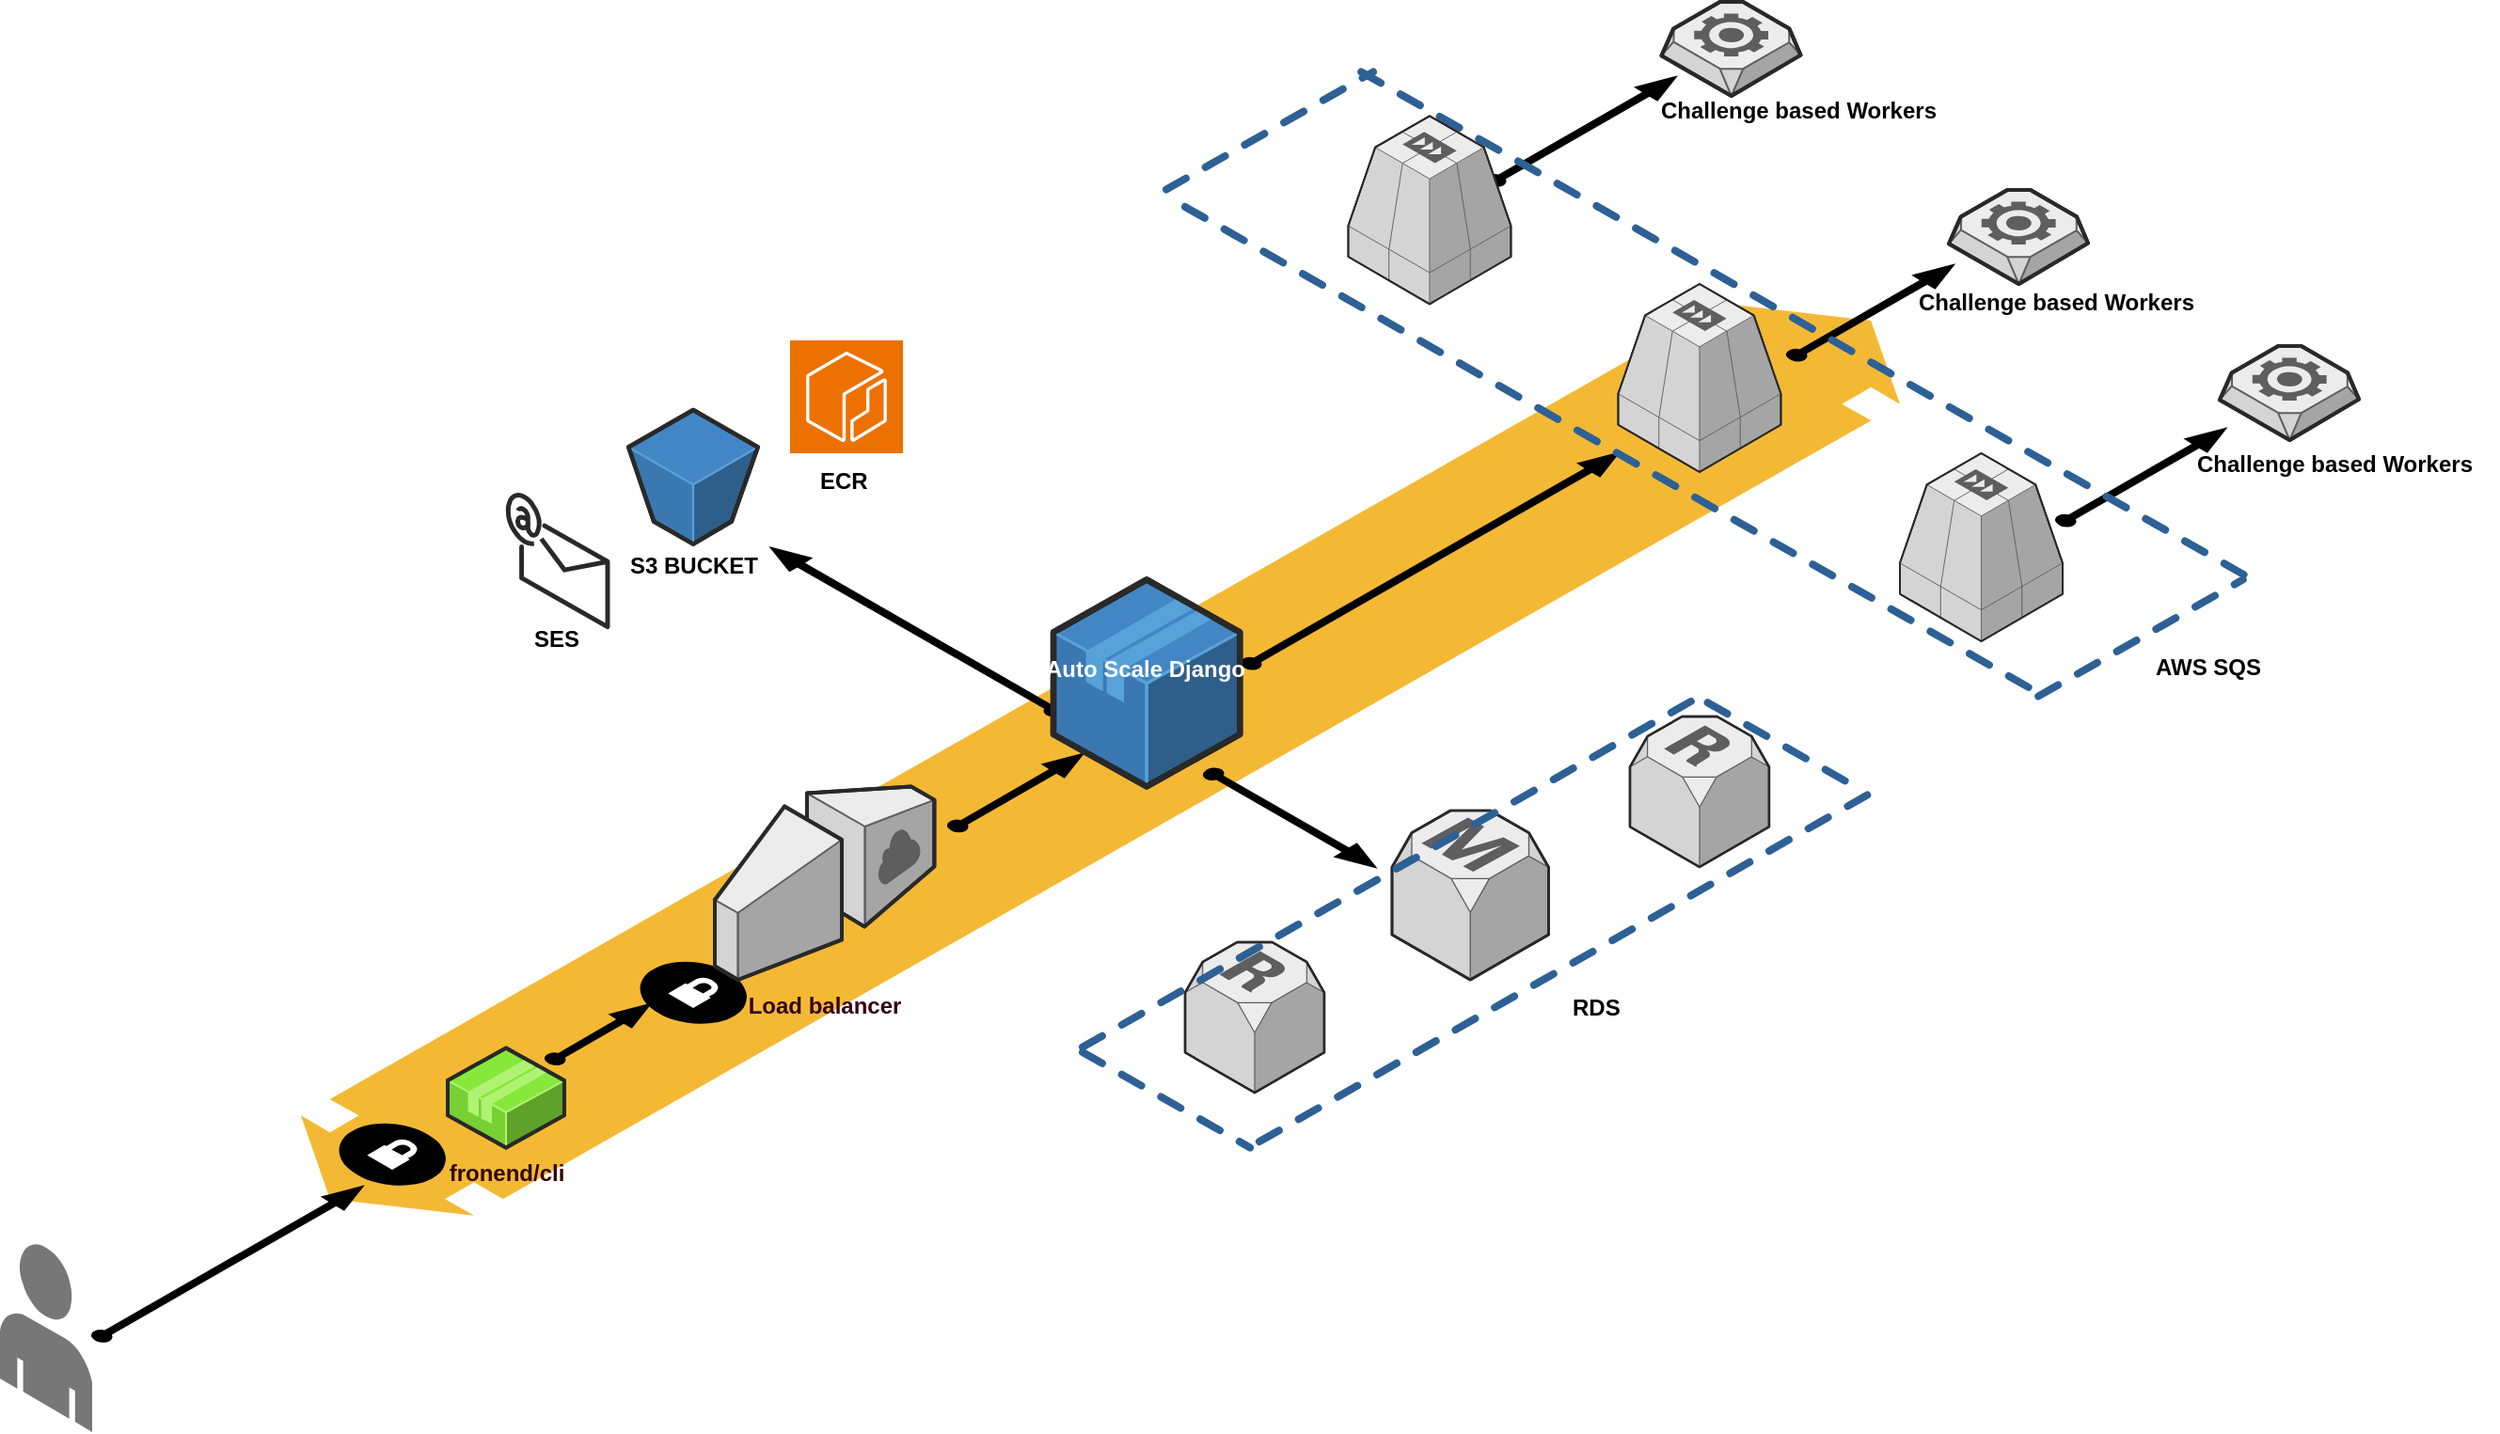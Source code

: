 <mxfile version="22.1.16" type="github">
  <diagram name="Page-1" id="aaaa8250-4180-3840-79b5-4cada1eebb92">
    <mxGraphModel dx="1434" dy="818" grid="1" gridSize="10" guides="1" tooltips="1" connect="1" arrows="1" fold="1" page="1" pageScale="1" pageWidth="1920" pageHeight="1200" background="none" math="0" shadow="0">
      <root>
        <mxCell id="0" />
        <mxCell id="1" parent="0" />
        <mxCell id="L3lj_wClFnJjA9AVwsPd-24" value="" style="verticalLabelPosition=bottom;html=1;verticalAlign=top;strokeWidth=1;dashed=0;shape=mxgraph.aws3d.flatDoubleEdge;fillColor=#000000;aspect=fixed;rounded=1;shadow=0;comic=0;fontFamily=Verdana;fontSize=12;flipV=1;" parent="1" vertex="1">
          <mxGeometry x="300" y="460.68" width="850" height="484.68" as="geometry" />
        </mxCell>
        <mxCell id="L3lj_wClFnJjA9AVwsPd-4" value="" style="verticalLabelPosition=bottom;html=1;verticalAlign=top;strokeWidth=1;align=center;outlineConnect=0;dashed=0;outlineConnect=0;shape=mxgraph.aws3d.end_user;strokeColor=none;fillColor=#777777;aspect=fixed;" parent="1" vertex="1">
          <mxGeometry x="140" y="960" width="49" height="100.46" as="geometry" />
        </mxCell>
        <mxCell id="L3lj_wClFnJjA9AVwsPd-9" value="" style="verticalLabelPosition=bottom;html=1;verticalAlign=top;strokeWidth=1;align=center;outlineConnect=0;dashed=0;outlineConnect=0;shape=mxgraph.aws3d.s3Bucket;fillColor=#4286c5;strokeColor=#57A2D8;aspect=fixed;" parent="1" vertex="1">
          <mxGeometry x="474.13" y="517" width="68.74" height="71.31" as="geometry" />
        </mxCell>
        <mxCell id="L3lj_wClFnJjA9AVwsPd-19" value="" style="verticalLabelPosition=bottom;html=1;verticalAlign=top;strokeWidth=1;align=center;outlineConnect=0;dashed=0;outlineConnect=0;shape=mxgraph.aws3d.secureConnection;fillColor=#000000;strokeColor=#ffffff;aspect=fixed;" parent="1" vertex="1">
          <mxGeometry x="480" y="810" width="57.0" height="34" as="geometry" />
        </mxCell>
        <mxCell id="L3lj_wClFnJjA9AVwsPd-20" value="&lt;b style=&quot;&quot;&gt;&lt;font color=&quot;#33001a&quot;&gt;Load balancer&lt;/font&gt;&lt;/b&gt;" style="verticalLabelPosition=bottom;html=1;verticalAlign=top;strokeWidth=1;align=center;outlineConnect=0;dashed=0;outlineConnect=0;shape=mxgraph.aws3d.internetGateway;fillColor=#ECECEC;strokeColor=#5E5E5E;aspect=fixed;" parent="1" vertex="1">
          <mxGeometry x="520" y="717.2" width="116.7" height="102.8" as="geometry" />
        </mxCell>
        <mxCell id="L3lj_wClFnJjA9AVwsPd-21" value="" style="verticalLabelPosition=bottom;html=1;verticalAlign=top;strokeWidth=1;align=center;outlineConnect=0;dashed=0;outlineConnect=0;shape=mxgraph.aws3d.arrowNE;fillColor=#000000;aspect=fixed;" parent="1" vertex="1">
          <mxGeometry x="800" y="540" width="200.23" height="114.42" as="geometry" />
        </mxCell>
        <mxCell id="L3lj_wClFnJjA9AVwsPd-25" value="" style="verticalLabelPosition=bottom;html=1;verticalAlign=top;strokeWidth=1;align=center;outlineConnect=0;dashed=0;outlineConnect=0;shape=mxgraph.aws3d.arrowNE;fillColor=#000000;aspect=fixed;" parent="1" vertex="1">
          <mxGeometry x="189" y="930" width="143.6" height="82.05" as="geometry" />
        </mxCell>
        <mxCell id="L3lj_wClFnJjA9AVwsPd-31" value="" style="verticalLabelPosition=bottom;html=1;verticalAlign=top;strokeWidth=1;align=center;outlineConnect=0;dashed=0;outlineConnect=0;shape=mxgraph.aws3d.arrowNE;fillColor=#000000;aspect=fixed;" parent="1" vertex="1">
          <mxGeometry x="930" y="340" width="100.74" height="57.56" as="geometry" />
        </mxCell>
        <mxCell id="L3lj_wClFnJjA9AVwsPd-33" value="" style="verticalLabelPosition=bottom;html=1;verticalAlign=top;strokeWidth=1;align=center;outlineConnect=0;dashed=0;outlineConnect=0;shape=mxgraph.aws3d.arrowNE;fillColor=#000000;aspect=fixed;" parent="1" vertex="1">
          <mxGeometry x="1233" y="527" width="90" height="51.42" as="geometry" />
        </mxCell>
        <mxCell id="L3lj_wClFnJjA9AVwsPd-34" value="" style="verticalLabelPosition=bottom;html=1;verticalAlign=top;strokeWidth=1;align=center;outlineConnect=0;dashed=0;outlineConnect=0;shape=mxgraph.aws3d.arrowNE;fillColor=#000000;aspect=fixed;" parent="1" vertex="1">
          <mxGeometry x="1090" y="440" width="88.34" height="50.47" as="geometry" />
        </mxCell>
        <mxCell id="L3lj_wClFnJjA9AVwsPd-43" value="" style="group" parent="1" vertex="1" connectable="0">
          <mxGeometry x="760" y="337.2" width="600" height="332.0" as="geometry" />
        </mxCell>
        <mxCell id="L3lj_wClFnJjA9AVwsPd-35" value="" style="verticalLabelPosition=bottom;html=1;verticalAlign=top;strokeWidth=1;dashed=0;shape=mxgraph.aws3d.dashedArrowlessEdge;aspect=fixed;rounded=1;shadow=0;comic=0;fontFamily=Verdana;fontSize=12" parent="L3lj_wClFnJjA9AVwsPd-43" vertex="1">
          <mxGeometry x="103.62" width="473.82" height="270" as="geometry" />
        </mxCell>
        <mxCell id="L3lj_wClFnJjA9AVwsPd-36" value="" style="verticalLabelPosition=bottom;html=1;verticalAlign=top;strokeWidth=1;dashed=0;shape=mxgraph.aws3d.dashedArrowlessEdge;aspect=fixed;rounded=1;shadow=0;comic=0;fontFamily=Verdana;fontSize=12" parent="L3lj_wClFnJjA9AVwsPd-43" vertex="1">
          <mxGeometry x="10" y="71.78" width="456.67" height="260.22" as="geometry" />
        </mxCell>
        <mxCell id="L3lj_wClFnJjA9AVwsPd-37" value="" style="verticalLabelPosition=bottom;html=1;verticalAlign=top;strokeWidth=1;dashed=0;shape=mxgraph.aws3d.dashedArrowlessEdge;fillColor=#000000;aspect=fixed;rounded=1;shadow=0;comic=0;fontFamily=Verdana;fontSize=12;fontColor=#000000;flipV=1;" parent="L3lj_wClFnJjA9AVwsPd-43" vertex="1">
          <mxGeometry y="5.684e-14" width="110" height="62.54" as="geometry" />
        </mxCell>
        <mxCell id="L3lj_wClFnJjA9AVwsPd-38" value="" style="verticalLabelPosition=bottom;html=1;verticalAlign=top;strokeWidth=1;dashed=0;shape=mxgraph.aws3d.dashedArrowlessEdge;aspect=fixed;rounded=1;shadow=0;comic=0;fontFamily=Verdana;fontSize=12;flipV=1;" parent="L3lj_wClFnJjA9AVwsPd-43" vertex="1">
          <mxGeometry x="463.64" y="270.0" width="108.72" height="62" as="geometry" />
        </mxCell>
        <mxCell id="L3lj_wClFnJjA9AVwsPd-69" value="&lt;b&gt;AWS SQS&lt;/b&gt;" style="text;strokeColor=none;fillColor=none;align=left;verticalAlign=middle;spacingLeft=4;spacingRight=4;overflow=hidden;points=[[0,0.5],[1,0.5]];portConstraint=eastwest;rotatable=0;whiteSpace=wrap;html=1;" parent="L3lj_wClFnJjA9AVwsPd-43" vertex="1">
          <mxGeometry x="520" y="302.0" width="80" height="30" as="geometry" />
        </mxCell>
        <mxCell id="L3lj_wClFnJjA9AVwsPd-72" value="&lt;b&gt;Challenge based Workers&lt;/b&gt;" style="text;strokeColor=none;fillColor=none;align=left;verticalAlign=middle;spacingLeft=4;spacingRight=4;overflow=hidden;points=[[0,0.5],[1,0.5]];portConstraint=eastwest;rotatable=0;whiteSpace=wrap;html=1;" parent="L3lj_wClFnJjA9AVwsPd-43" vertex="1">
          <mxGeometry x="257" y="-14.2" width="160" height="70" as="geometry" />
        </mxCell>
        <mxCell id="L3lj_wClFnJjA9AVwsPd-47" value="" style="group" parent="1" vertex="1" connectable="0">
          <mxGeometry x="770" y="680" width="310.47" height="200" as="geometry" />
        </mxCell>
        <mxCell id="L3lj_wClFnJjA9AVwsPd-11" value="" style="verticalLabelPosition=bottom;html=1;verticalAlign=top;strokeWidth=1;align=center;outlineConnect=0;dashed=0;outlineConnect=0;shape=mxgraph.aws3d.rdsMaster;fillColor=#ECECEC;strokeColor=#5E5E5E;aspect=fixed;" parent="L3lj_wClFnJjA9AVwsPd-47" vertex="1">
          <mxGeometry x="110" y="50" width="83.23" height="90" as="geometry" />
        </mxCell>
        <mxCell id="L3lj_wClFnJjA9AVwsPd-12" value="" style="verticalLabelPosition=bottom;html=1;verticalAlign=top;strokeWidth=1;align=center;outlineConnect=0;dashed=0;outlineConnect=0;shape=mxgraph.aws3d.rdsSlave;fillColor=#ECECEC;strokeColor=#5E5E5E;aspect=fixed;" parent="L3lj_wClFnJjA9AVwsPd-47" vertex="1">
          <mxGeometry y="120" width="73.98" height="80" as="geometry" />
        </mxCell>
        <mxCell id="L3lj_wClFnJjA9AVwsPd-10" value="" style="verticalLabelPosition=bottom;html=1;verticalAlign=top;strokeWidth=1;align=center;outlineConnect=0;dashed=0;outlineConnect=0;shape=mxgraph.aws3d.rdsSlave;fillColor=#ECECEC;strokeColor=#5E5E5E;aspect=fixed;" parent="L3lj_wClFnJjA9AVwsPd-47" vertex="1">
          <mxGeometry x="236.49" width="73.98" height="80" as="geometry" />
        </mxCell>
        <mxCell id="L3lj_wClFnJjA9AVwsPd-50" value="" style="verticalLabelPosition=bottom;html=1;verticalAlign=top;strokeWidth=1;align=center;outlineConnect=0;dashed=0;outlineConnect=0;shape=mxgraph.aws3d.arrowSE;fillColor=#000000;aspect=fixed;" parent="L3lj_wClFnJjA9AVwsPd-47" vertex="1">
          <mxGeometry x="10" y="28" width="91" height="52" as="geometry" />
        </mxCell>
        <mxCell id="L3lj_wClFnJjA9AVwsPd-48" value="" style="group" parent="1" vertex="1" connectable="0">
          <mxGeometry x="856.74" y="360.68" width="379.75" height="279.32" as="geometry" />
        </mxCell>
        <mxCell id="L3lj_wClFnJjA9AVwsPd-5" value="" style="verticalLabelPosition=bottom;html=1;verticalAlign=top;strokeWidth=1;align=center;outlineConnect=0;dashed=0;outlineConnect=0;shape=mxgraph.aws3d.sqs;fillColor=#ECECEC;strokeColor=#5E5E5E;aspect=fixed;" parent="L3lj_wClFnJjA9AVwsPd-48" vertex="1">
          <mxGeometry width="86.49" height="100" as="geometry" />
        </mxCell>
        <mxCell id="L3lj_wClFnJjA9AVwsPd-6" value="" style="verticalLabelPosition=bottom;html=1;verticalAlign=top;strokeWidth=1;align=center;outlineConnect=0;dashed=0;outlineConnect=0;shape=mxgraph.aws3d.sqs;fillColor=#ECECEC;strokeColor=#5E5E5E;aspect=fixed;" parent="L3lj_wClFnJjA9AVwsPd-48" vertex="1">
          <mxGeometry x="143.49" y="89.32" width="86.49" height="100" as="geometry" />
        </mxCell>
        <mxCell id="L3lj_wClFnJjA9AVwsPd-7" value="" style="verticalLabelPosition=bottom;html=1;verticalAlign=top;strokeWidth=1;align=center;outlineConnect=0;dashed=0;outlineConnect=0;shape=mxgraph.aws3d.sqs;fillColor=#ECECEC;strokeColor=#5E5E5E;aspect=fixed;" parent="L3lj_wClFnJjA9AVwsPd-48" vertex="1">
          <mxGeometry x="293.26" y="179.32" width="86.49" height="100" as="geometry" />
        </mxCell>
        <mxCell id="L3lj_wClFnJjA9AVwsPd-49" value="" style="group" parent="1" vertex="1" connectable="0">
          <mxGeometry x="1023.23" y="300" width="370.77" height="233" as="geometry" />
        </mxCell>
        <mxCell id="L3lj_wClFnJjA9AVwsPd-16" value="" style="verticalLabelPosition=bottom;html=1;verticalAlign=top;strokeWidth=1;align=center;outlineConnect=0;dashed=0;outlineConnect=0;shape=mxgraph.aws3d.worker;fillColor=#ECECEC;strokeColor=#5E5E5E;aspect=fixed;" parent="L3lj_wClFnJjA9AVwsPd-49" vertex="1">
          <mxGeometry width="74" height="50" as="geometry" />
        </mxCell>
        <mxCell id="L3lj_wClFnJjA9AVwsPd-17" value="" style="verticalLabelPosition=bottom;html=1;verticalAlign=top;strokeWidth=1;align=center;outlineConnect=0;dashed=0;outlineConnect=0;shape=mxgraph.aws3d.worker;fillColor=#ECECEC;strokeColor=#5E5E5E;aspect=fixed;" parent="L3lj_wClFnJjA9AVwsPd-49" vertex="1">
          <mxGeometry x="152.77" y="100" width="74" height="50" as="geometry" />
        </mxCell>
        <mxCell id="L3lj_wClFnJjA9AVwsPd-18" value="" style="verticalLabelPosition=bottom;html=1;verticalAlign=top;strokeWidth=1;align=center;outlineConnect=0;dashed=0;outlineConnect=0;shape=mxgraph.aws3d.worker;fillColor=#ECECEC;strokeColor=#5E5E5E;aspect=fixed;" parent="L3lj_wClFnJjA9AVwsPd-49" vertex="1">
          <mxGeometry x="296.77" y="183" width="74" height="50" as="geometry" />
        </mxCell>
        <mxCell id="L3lj_wClFnJjA9AVwsPd-71" value="&lt;b&gt;Challenge based Workers&lt;/b&gt;" style="text;strokeColor=none;fillColor=none;align=left;verticalAlign=middle;spacingLeft=4;spacingRight=4;overflow=hidden;points=[[0,0.5],[1,0.5]];portConstraint=eastwest;rotatable=0;whiteSpace=wrap;html=1;" parent="L3lj_wClFnJjA9AVwsPd-49" vertex="1">
          <mxGeometry x="131" y="130" width="162.77" height="60" as="geometry" />
        </mxCell>
        <mxCell id="L3lj_wClFnJjA9AVwsPd-51" value="" style="verticalLabelPosition=bottom;html=1;verticalAlign=top;strokeWidth=1;align=center;outlineConnect=0;dashed=0;outlineConnect=0;shape=mxgraph.aws3d.arrowNE;fillColor=#000000;aspect=fixed;" parent="1" vertex="1">
          <mxGeometry x="644.03" y="700" width="71.47" height="40.84" as="geometry" />
        </mxCell>
        <mxCell id="L3lj_wClFnJjA9AVwsPd-52" value="" style="verticalLabelPosition=bottom;html=1;verticalAlign=top;strokeWidth=1;align=center;outlineConnect=0;dashed=0;outlineConnect=0;shape=mxgraph.aws3d.arrowNW;fillColor=#000000;aspect=fixed;" parent="1" vertex="1">
          <mxGeometry x="550" y="590.34" width="155.5" height="88.86" as="geometry" />
        </mxCell>
        <mxCell id="L3lj_wClFnJjA9AVwsPd-46" value="" style="group" parent="1" vertex="1" connectable="0">
          <mxGeometry x="715.5" y="669.2" width="418.09" height="240" as="geometry" />
        </mxCell>
        <mxCell id="L3lj_wClFnJjA9AVwsPd-39" value="" style="verticalLabelPosition=bottom;html=1;verticalAlign=top;strokeWidth=1;dashed=0;shape=mxgraph.aws3d.dashedArrowlessEdge;aspect=fixed;rounded=1;shadow=0;comic=0;fontFamily=Verdana;fontSize=12" parent="L3lj_wClFnJjA9AVwsPd-46" vertex="1">
          <mxGeometry x="332.31" y="3.4" width="81.78" height="46.6" as="geometry" />
        </mxCell>
        <mxCell id="L3lj_wClFnJjA9AVwsPd-40" value="" style="verticalLabelPosition=bottom;html=1;verticalAlign=top;strokeWidth=1;dashed=0;shape=mxgraph.aws3d.dashedArrowlessEdge;aspect=fixed;rounded=1;shadow=0;comic=0;fontFamily=Verdana;fontSize=12" parent="L3lj_wClFnJjA9AVwsPd-46" vertex="1">
          <mxGeometry y="189.28" width="89.02" height="50.72" as="geometry" />
        </mxCell>
        <mxCell id="L3lj_wClFnJjA9AVwsPd-41" value="" style="verticalLabelPosition=bottom;html=1;verticalAlign=top;strokeWidth=1;dashed=0;shape=mxgraph.aws3d.dashedArrowlessEdge;fillColor=#000000;aspect=fixed;rounded=1;shadow=0;comic=0;fontFamily=Verdana;fontSize=12;fontColor=#000000;flipV=1;" parent="L3lj_wClFnJjA9AVwsPd-46" vertex="1">
          <mxGeometry width="328.2" height="186.59" as="geometry" />
        </mxCell>
        <mxCell id="L3lj_wClFnJjA9AVwsPd-42" value="" style="verticalLabelPosition=bottom;html=1;verticalAlign=top;strokeWidth=1;dashed=0;shape=mxgraph.aws3d.dashedArrowlessEdge;aspect=fixed;rounded=1;shadow=0;comic=0;fontFamily=Verdana;fontSize=12;flipV=1;" parent="L3lj_wClFnJjA9AVwsPd-46" vertex="1">
          <mxGeometry x="94" y="52" width="324.09" height="184.82" as="geometry" />
        </mxCell>
        <mxCell id="L3lj_wClFnJjA9AVwsPd-59" value="&lt;b&gt;RDS&lt;/b&gt;" style="text;strokeColor=none;fillColor=none;align=left;verticalAlign=middle;spacingLeft=4;spacingRight=4;overflow=hidden;points=[[0,0.5],[1,0.5]];portConstraint=eastwest;rotatable=0;whiteSpace=wrap;html=1;" parent="L3lj_wClFnJjA9AVwsPd-46" vertex="1">
          <mxGeometry x="254.5" y="150.8" width="80" height="30" as="geometry" />
        </mxCell>
        <mxCell id="L3lj_wClFnJjA9AVwsPd-15" value="" style="verticalLabelPosition=bottom;html=1;verticalAlign=top;strokeWidth=1;align=center;outlineConnect=0;dashed=0;outlineConnect=0;shape=mxgraph.aws3d.application;fillColor=#4286c5;strokeColor=#57A2D8;aspect=fixed;" parent="1" vertex="1">
          <mxGeometry x="700" y="607.2" width="99.13" height="110" as="geometry" />
        </mxCell>
        <mxCell id="L3lj_wClFnJjA9AVwsPd-60" value="&lt;b&gt;SES&lt;/b&gt;" style="text;strokeColor=none;fillColor=none;align=left;verticalAlign=middle;spacingLeft=4;spacingRight=4;overflow=hidden;points=[[0,0.5],[1,0.5]];portConstraint=eastwest;rotatable=0;whiteSpace=wrap;html=1;" parent="1" vertex="1">
          <mxGeometry x="417.75" y="624.42" width="80" height="30" as="geometry" />
        </mxCell>
        <mxCell id="L3lj_wClFnJjA9AVwsPd-61" value="&lt;b&gt;S3 BUCKET&lt;/b&gt;" style="text;strokeColor=none;fillColor=none;align=left;verticalAlign=middle;spacingLeft=4;spacingRight=4;overflow=hidden;points=[[0,0.5],[1,0.5]];portConstraint=eastwest;rotatable=0;whiteSpace=wrap;html=1;" parent="1" vertex="1">
          <mxGeometry x="468.5" y="585.0" width="80" height="30" as="geometry" />
        </mxCell>
        <mxCell id="L3lj_wClFnJjA9AVwsPd-62" value="&lt;b&gt;&lt;font color=&quot;#ffffff&quot;&gt;Auto Scale Django&lt;/font&gt;&lt;br&gt;&lt;/b&gt;" style="text;strokeColor=none;fillColor=none;align=left;verticalAlign=middle;spacingLeft=4;spacingRight=4;overflow=hidden;points=[[0,0.5],[1,0.5]];portConstraint=eastwest;rotatable=0;whiteSpace=wrap;html=1;" parent="1" vertex="1">
          <mxGeometry x="690" y="640" width="130" height="30" as="geometry" />
        </mxCell>
        <mxCell id="L3lj_wClFnJjA9AVwsPd-70" value="&lt;b&gt;Challenge based Workers&lt;/b&gt;" style="text;strokeColor=none;fillColor=none;align=left;verticalAlign=middle;spacingLeft=4;spacingRight=4;overflow=hidden;points=[[0,0.5],[1,0.5]];portConstraint=eastwest;rotatable=0;whiteSpace=wrap;html=1;" parent="1" vertex="1">
          <mxGeometry x="1302" y="517" width="166" height="58.42" as="geometry" />
        </mxCell>
        <mxCell id="L3lj_wClFnJjA9AVwsPd-73" value="" style="verticalLabelPosition=bottom;html=1;verticalAlign=top;strokeWidth=1;align=center;outlineConnect=0;dashed=0;outlineConnect=0;shape=mxgraph.aws3d.secureConnection;fillColor=#000000;strokeColor=#ffffff;aspect=fixed;" parent="1" vertex="1">
          <mxGeometry x="320" y="896" width="57.0" height="34" as="geometry" />
        </mxCell>
        <mxCell id="L3lj_wClFnJjA9AVwsPd-79" value="" style="verticalLabelPosition=bottom;html=1;verticalAlign=top;strokeWidth=1;align=center;outlineConnect=0;dashed=0;outlineConnect=0;shape=mxgraph.aws3d.arrowNE;fillColor=#000000;aspect=fixed;" parent="1" vertex="1">
          <mxGeometry x="430" y="833" width="55.5" height="31.71" as="geometry" />
        </mxCell>
        <mxCell id="L3lj_wClFnJjA9AVwsPd-74" value="&lt;b&gt;&lt;font color=&quot;#330000&quot;&gt;fronend/cli&lt;/font&gt;&lt;/b&gt;" style="verticalLabelPosition=bottom;html=1;verticalAlign=top;strokeWidth=1;align=center;outlineConnect=0;dashed=0;outlineConnect=0;shape=mxgraph.aws3d.application2;fillColor=#86E83A;strokeColor=#B0F373;aspect=fixed;" parent="1" vertex="1">
          <mxGeometry x="378" y="856.2" width="62" height="53" as="geometry" />
        </mxCell>
        <mxCell id="L3lj_wClFnJjA9AVwsPd-80" value="" style="verticalLabelPosition=bottom;html=1;verticalAlign=top;strokeWidth=1;align=center;outlineConnect=0;dashed=0;outlineConnect=0;shape=mxgraph.aws3d.email;aspect=fixed;strokeColor=#292929;" parent="1" vertex="1">
          <mxGeometry x="410" y="562.08" width="53" height="70.26" as="geometry" />
        </mxCell>
        <mxCell id="UQFzKsMZxMFf5TGVmSq--1" value="" style="sketch=0;points=[[0,0,0],[0.25,0,0],[0.5,0,0],[0.75,0,0],[1,0,0],[0,1,0],[0.25,1,0],[0.5,1,0],[0.75,1,0],[1,1,0],[0,0.25,0],[0,0.5,0],[0,0.75,0],[1,0.25,0],[1,0.5,0],[1,0.75,0]];outlineConnect=0;fontColor=#232F3E;fillColor=#ED7100;strokeColor=#ffffff;dashed=0;verticalLabelPosition=bottom;verticalAlign=top;align=center;html=1;fontSize=12;fontStyle=0;aspect=fixed;shape=mxgraph.aws4.resourceIcon;resIcon=mxgraph.aws4.ecr;" vertex="1" parent="1">
          <mxGeometry x="560" y="480" width="60" height="60" as="geometry" />
        </mxCell>
        <mxCell id="UQFzKsMZxMFf5TGVmSq--2" value="&lt;b&gt;ECR&lt;/b&gt;" style="text;strokeColor=none;fillColor=none;align=left;verticalAlign=middle;spacingLeft=4;spacingRight=4;overflow=hidden;points=[[0,0.5],[1,0.5]];portConstraint=eastwest;rotatable=0;whiteSpace=wrap;html=1;" vertex="1" parent="1">
          <mxGeometry x="570" y="540.0" width="80" height="30" as="geometry" />
        </mxCell>
      </root>
    </mxGraphModel>
  </diagram>
</mxfile>
